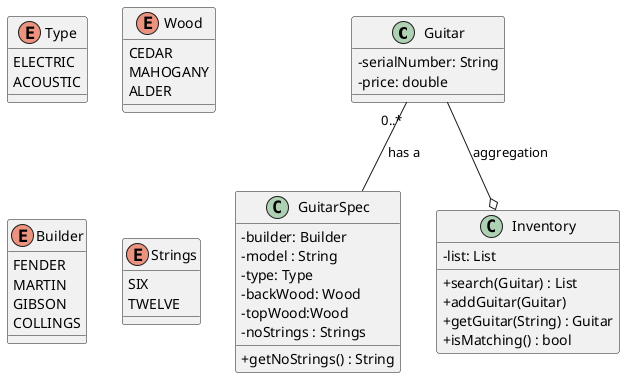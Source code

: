 @startuml
skinparam classAttributeIconSize 0

class Guitar {
- serialNumber: String
- price: double
}

class GuitarSpec{
- builder: Builder
- model : String
- type: Type
- backWood: Wood
- topWood:Wood
- noStrings : Strings

+ getNoStrings() : String
}

class Inventory {
- list: List
+ search(Guitar) : List
+ addGuitar(Guitar)
+ getGuitar(String) : Guitar
+ isMatching() : bool
}

Guitar --o Inventory: aggregation
Guitar "0..*" -- GuitarSpec: has a


enum Type {
ELECTRIC
ACOUSTIC
}

enum Wood {
CEDAR
MAHOGANY
ALDER
}

enum Builder {
FENDER
MARTIN
GIBSON
COLLINGS
}

enum Strings{
SIX
TWELVE


}
@enduml